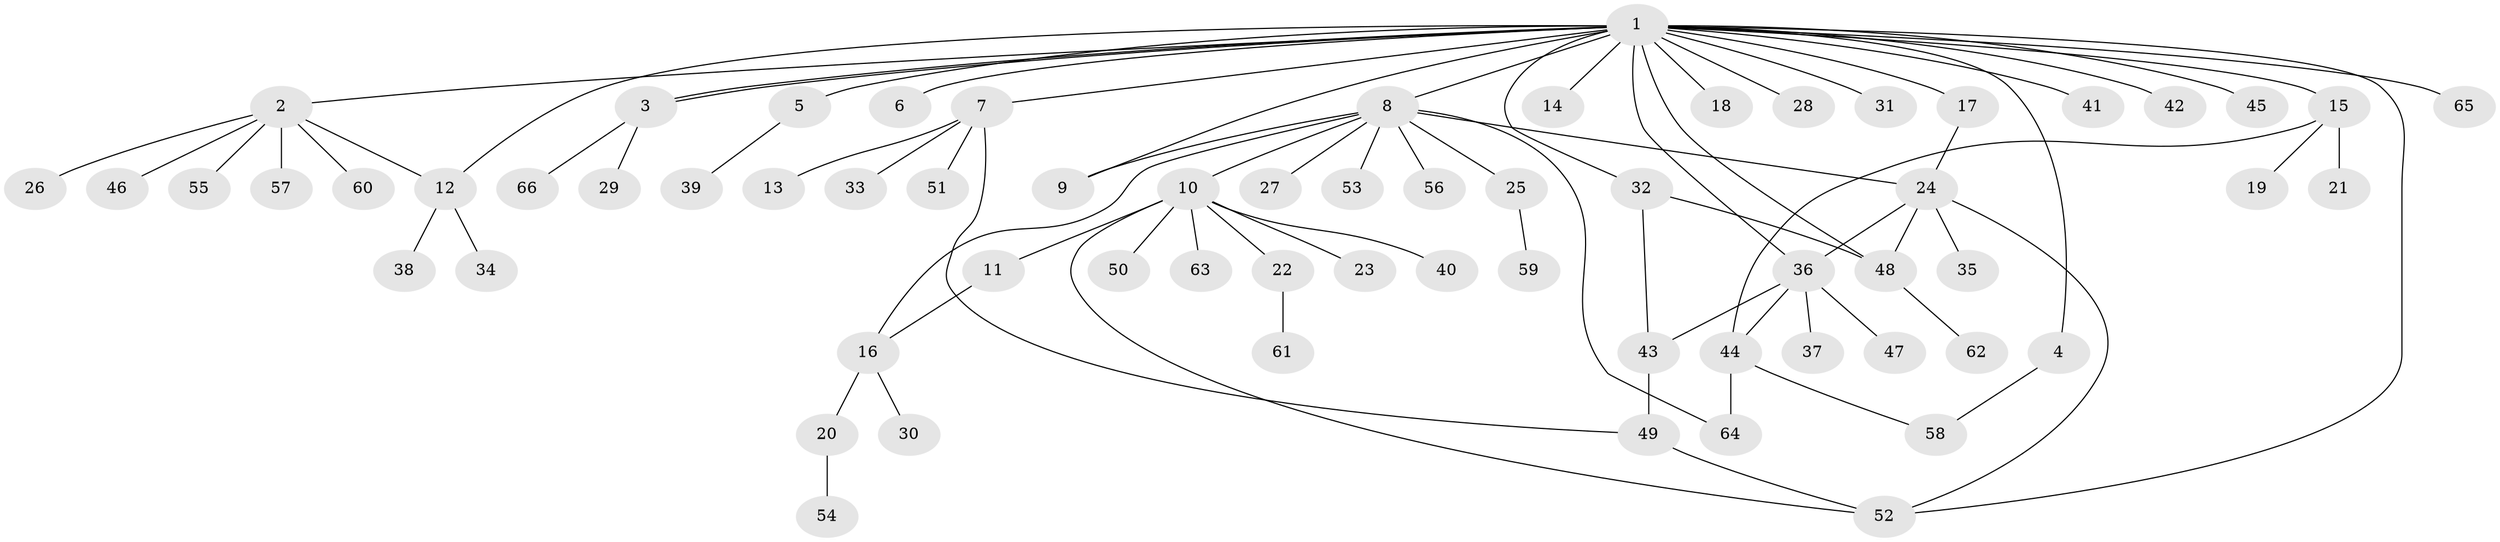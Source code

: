 // Generated by graph-tools (version 1.1) at 2025/25/03/09/25 03:25:55]
// undirected, 66 vertices, 81 edges
graph export_dot {
graph [start="1"]
  node [color=gray90,style=filled];
  1;
  2;
  3;
  4;
  5;
  6;
  7;
  8;
  9;
  10;
  11;
  12;
  13;
  14;
  15;
  16;
  17;
  18;
  19;
  20;
  21;
  22;
  23;
  24;
  25;
  26;
  27;
  28;
  29;
  30;
  31;
  32;
  33;
  34;
  35;
  36;
  37;
  38;
  39;
  40;
  41;
  42;
  43;
  44;
  45;
  46;
  47;
  48;
  49;
  50;
  51;
  52;
  53;
  54;
  55;
  56;
  57;
  58;
  59;
  60;
  61;
  62;
  63;
  64;
  65;
  66;
  1 -- 2;
  1 -- 3;
  1 -- 3;
  1 -- 4;
  1 -- 5;
  1 -- 6;
  1 -- 7;
  1 -- 8;
  1 -- 9;
  1 -- 12;
  1 -- 14;
  1 -- 15;
  1 -- 17;
  1 -- 18;
  1 -- 28;
  1 -- 31;
  1 -- 32;
  1 -- 36;
  1 -- 41;
  1 -- 42;
  1 -- 45;
  1 -- 48;
  1 -- 52;
  1 -- 65;
  2 -- 12;
  2 -- 26;
  2 -- 46;
  2 -- 55;
  2 -- 57;
  2 -- 60;
  3 -- 29;
  3 -- 66;
  4 -- 58;
  5 -- 39;
  7 -- 13;
  7 -- 33;
  7 -- 49;
  7 -- 51;
  8 -- 9;
  8 -- 10;
  8 -- 16;
  8 -- 24;
  8 -- 25;
  8 -- 27;
  8 -- 53;
  8 -- 56;
  8 -- 64;
  10 -- 11;
  10 -- 22;
  10 -- 23;
  10 -- 40;
  10 -- 50;
  10 -- 52;
  10 -- 63;
  11 -- 16;
  12 -- 34;
  12 -- 38;
  15 -- 19;
  15 -- 21;
  15 -- 44;
  16 -- 20;
  16 -- 30;
  17 -- 24;
  20 -- 54;
  22 -- 61;
  24 -- 35;
  24 -- 36;
  24 -- 48;
  24 -- 52;
  25 -- 59;
  32 -- 43;
  32 -- 48;
  36 -- 37;
  36 -- 43;
  36 -- 44;
  36 -- 47;
  43 -- 49;
  44 -- 58;
  44 -- 64;
  48 -- 62;
  49 -- 52;
}
